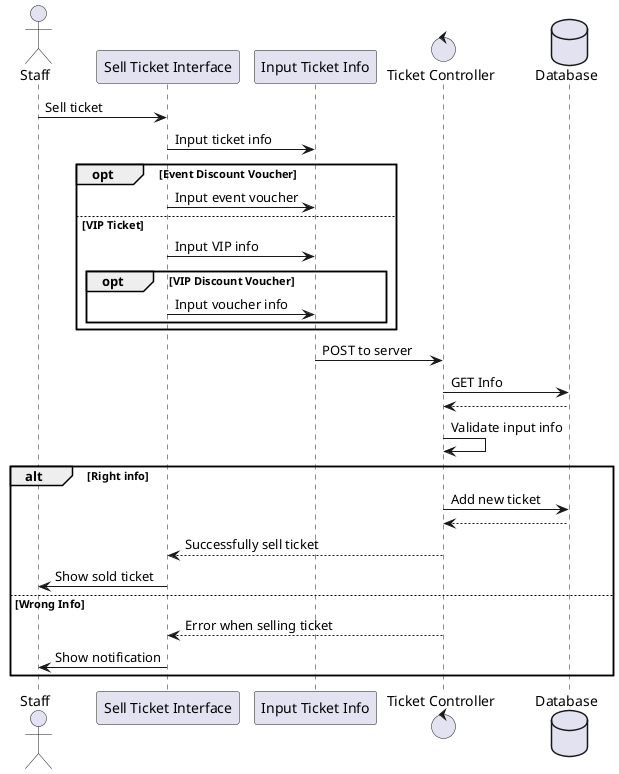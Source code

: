@startuml

actor Staff as S
participant "Sell Ticket Interface" as STI
participant "Input Ticket Info" as ITI
control "Ticket Controller" as TC
database Database as D

S -> STI: Sell ticket
STI -> ITI: Input ticket info

opt Event Discount Voucher
    STI-> ITI: Input event voucher
else VIP Ticket
    STI-> ITI: Input VIP info
    opt VIP Discount Voucher
        STI-> ITI: Input voucher info
    end
end
ITI -> TC: POST to server
TC -> D: GET Info
D --> TC
TC -> TC: Validate input info

alt Right info
    TC -> D: Add new ticket
    D --> TC
    TC --> STI: Successfully sell ticket
    STI -> S: Show sold ticket
else Wrong Info
    TC --> STI: Error when selling ticket
    STI -> S: Show notification
end

@enduml
